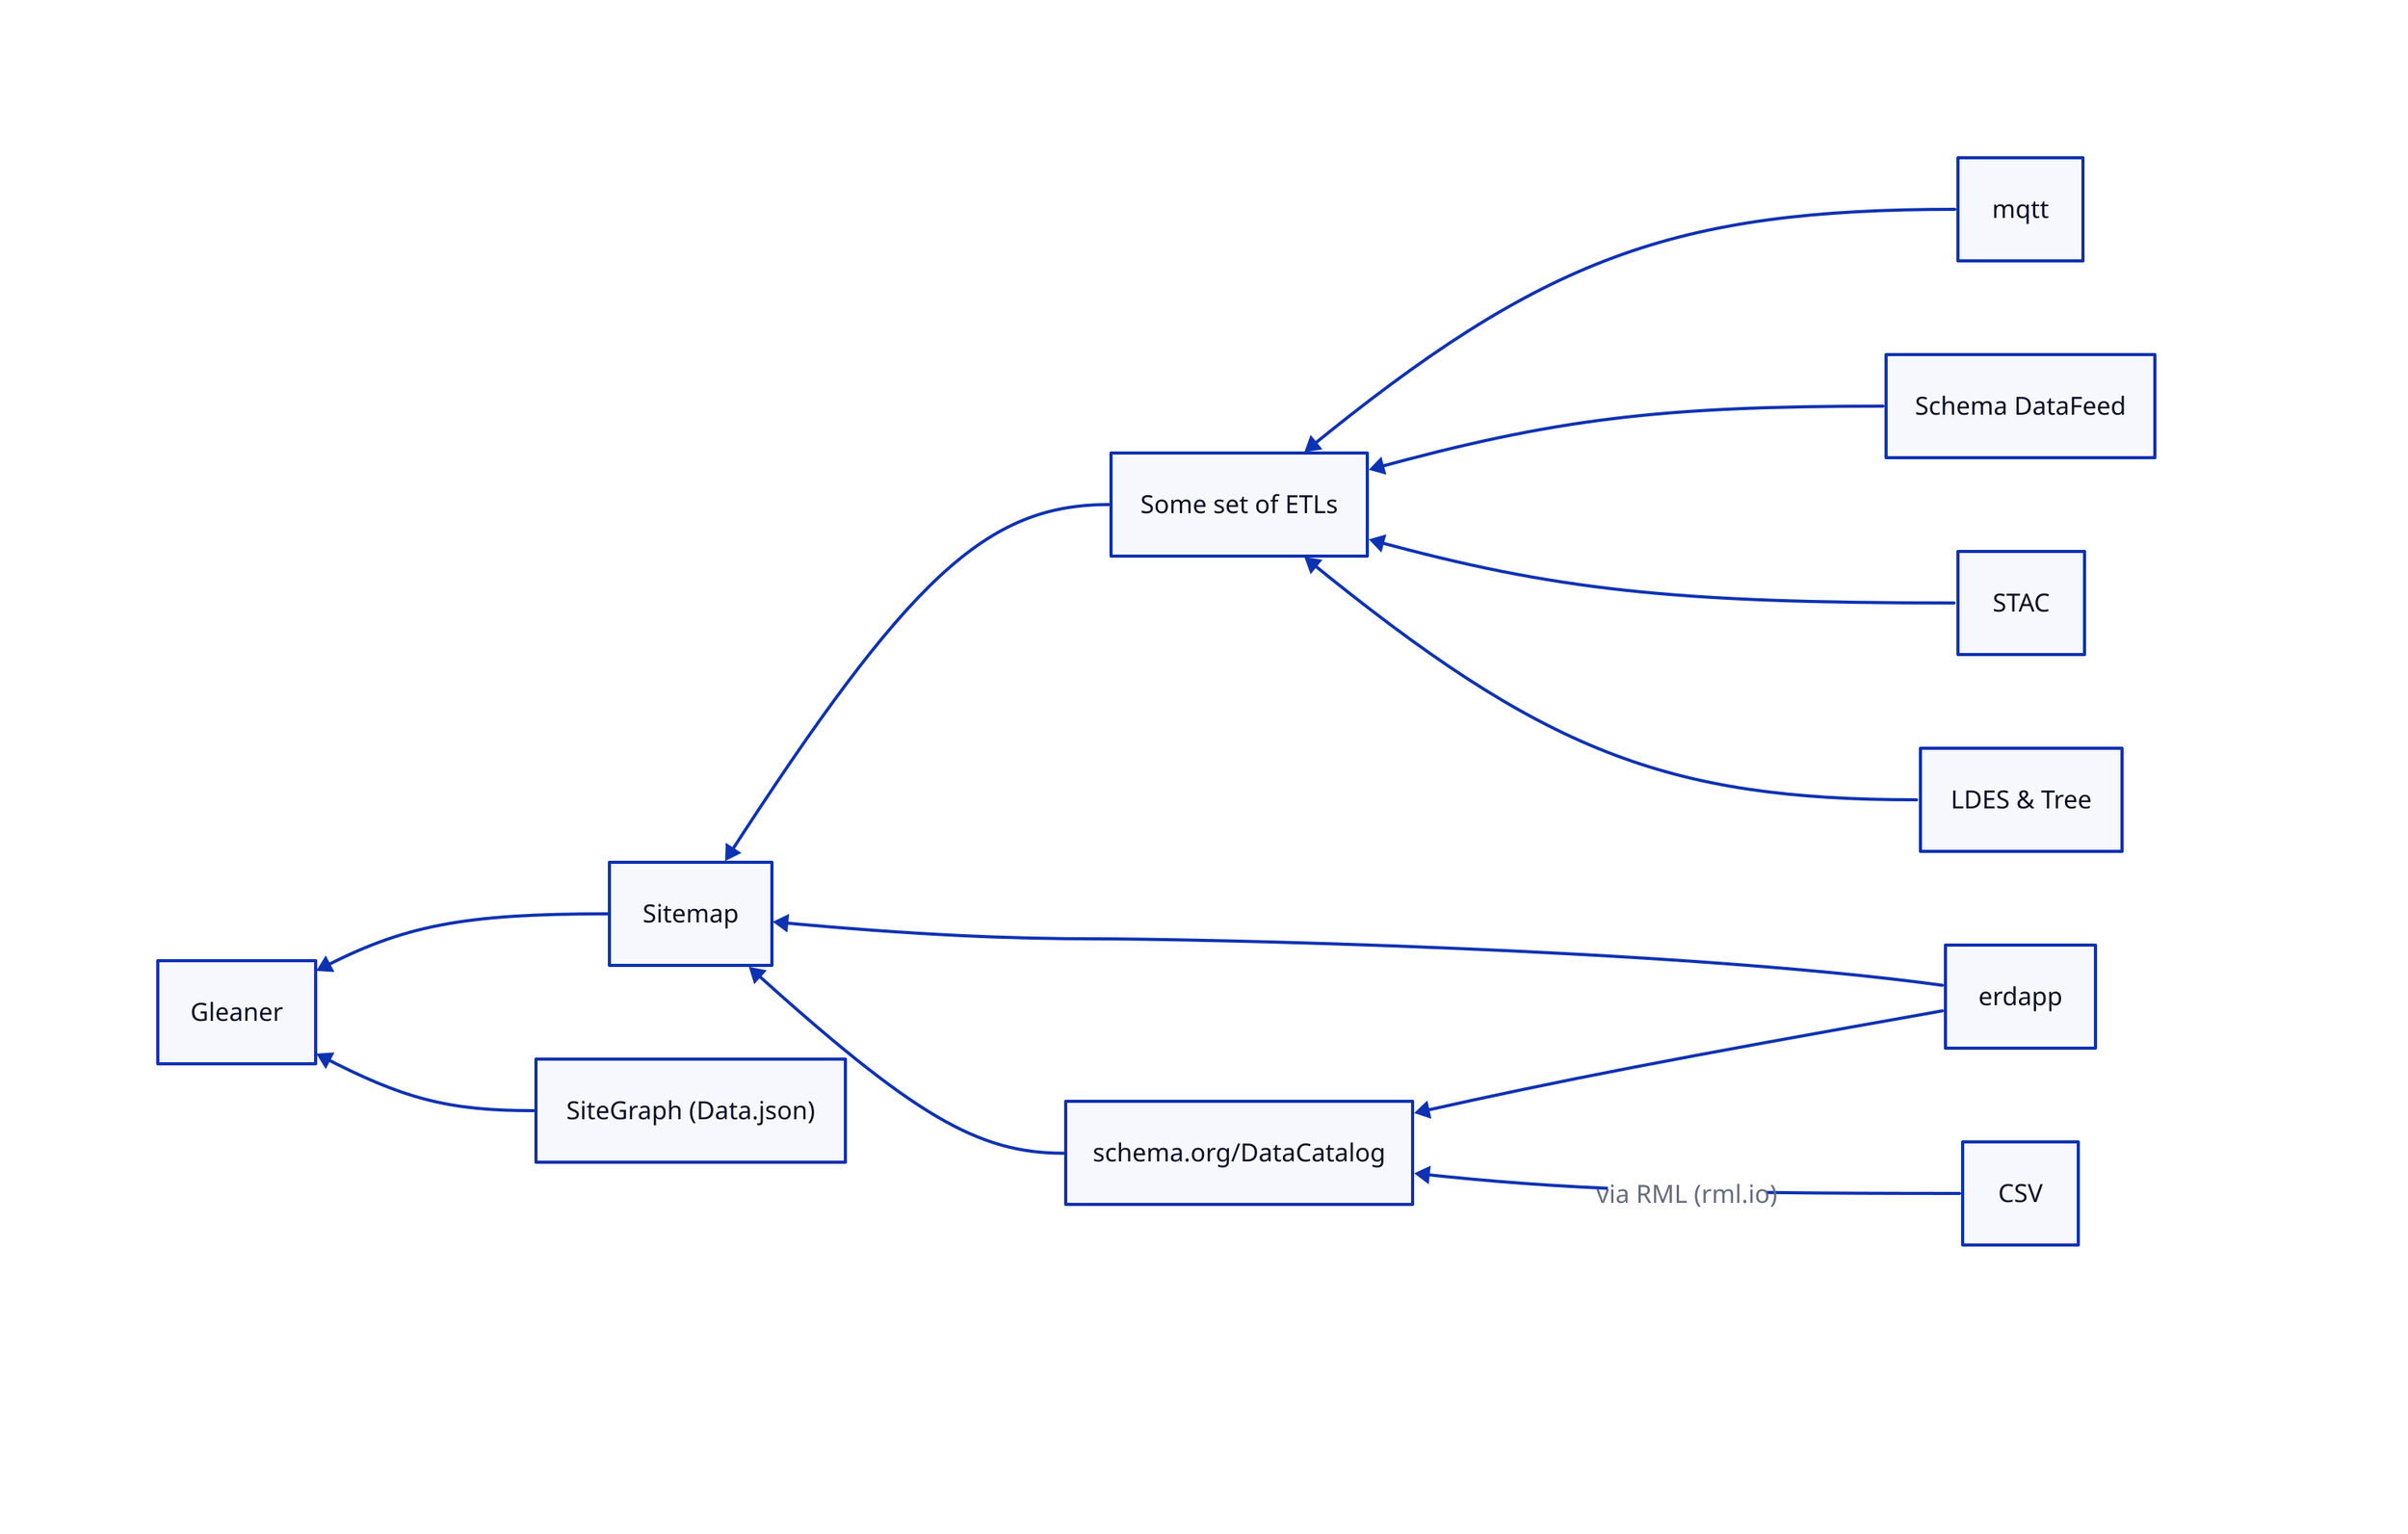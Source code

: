 direction: left

g: Gleaner

sm: Sitemap
sg: SiteGraph (Data.json)
stac: STAC
lt: LDES & Tree
dc: schema.org/DataCatalog
csv: CSV
mqtt
sdf: Schema DataFeed
erdapp
etl: Some set of ETLs

sm <- etl 
etl <- mqtt
etl <- sdf 
etl <- stac
etl <- lt


dc <- erdapp
sm <- erdapp

g <- sm
g <- sg

sm <- dc

dc <- csv: via RML (rml.io)

note: |md

how to express trust in the csv, the prov of it

| 


